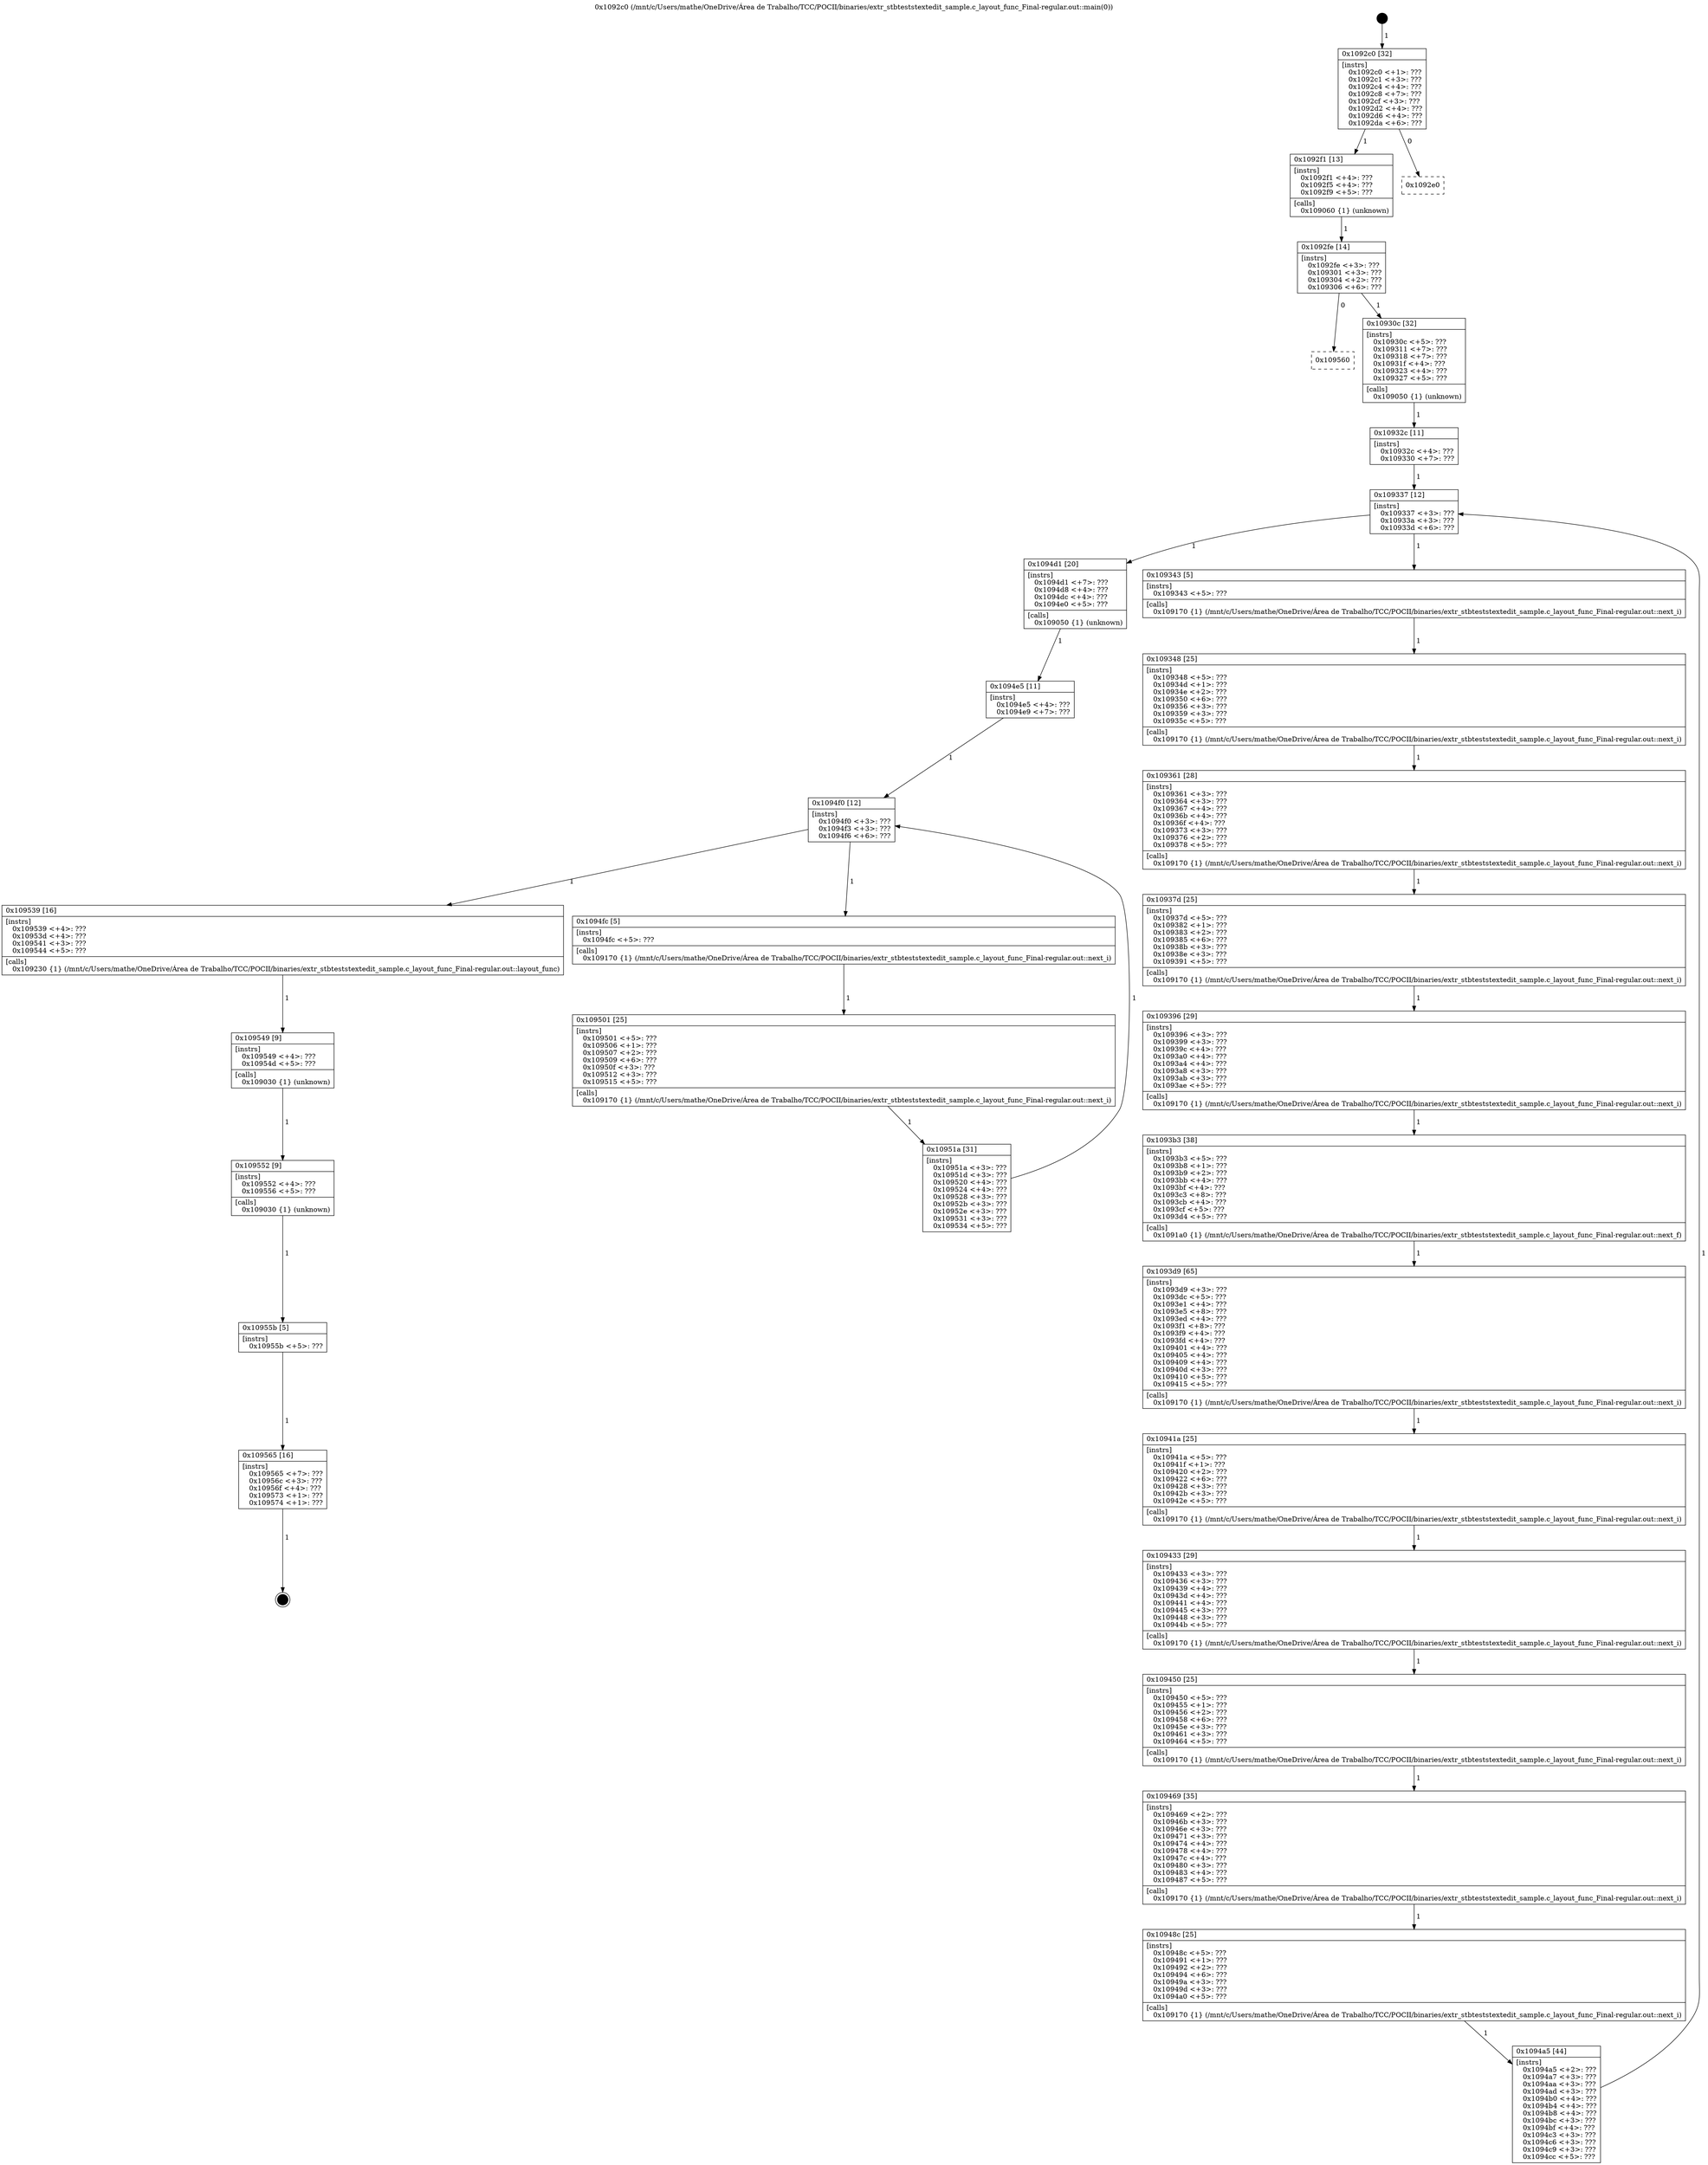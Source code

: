 digraph "0x1092c0" {
  label = "0x1092c0 (/mnt/c/Users/mathe/OneDrive/Área de Trabalho/TCC/POCII/binaries/extr_stbteststextedit_sample.c_layout_func_Final-regular.out::main(0))"
  labelloc = "t"
  node[shape=record]

  Entry [label="",width=0.3,height=0.3,shape=circle,fillcolor=black,style=filled]
  "0x1092c0" [label="{
     0x1092c0 [32]\l
     | [instrs]\l
     &nbsp;&nbsp;0x1092c0 \<+1\>: ???\l
     &nbsp;&nbsp;0x1092c1 \<+3\>: ???\l
     &nbsp;&nbsp;0x1092c4 \<+4\>: ???\l
     &nbsp;&nbsp;0x1092c8 \<+7\>: ???\l
     &nbsp;&nbsp;0x1092cf \<+3\>: ???\l
     &nbsp;&nbsp;0x1092d2 \<+4\>: ???\l
     &nbsp;&nbsp;0x1092d6 \<+4\>: ???\l
     &nbsp;&nbsp;0x1092da \<+6\>: ???\l
  }"]
  "0x1092f1" [label="{
     0x1092f1 [13]\l
     | [instrs]\l
     &nbsp;&nbsp;0x1092f1 \<+4\>: ???\l
     &nbsp;&nbsp;0x1092f5 \<+4\>: ???\l
     &nbsp;&nbsp;0x1092f9 \<+5\>: ???\l
     | [calls]\l
     &nbsp;&nbsp;0x109060 \{1\} (unknown)\l
  }"]
  "0x1092e0" [label="{
     0x1092e0\l
  }", style=dashed]
  "0x1092fe" [label="{
     0x1092fe [14]\l
     | [instrs]\l
     &nbsp;&nbsp;0x1092fe \<+3\>: ???\l
     &nbsp;&nbsp;0x109301 \<+3\>: ???\l
     &nbsp;&nbsp;0x109304 \<+2\>: ???\l
     &nbsp;&nbsp;0x109306 \<+6\>: ???\l
  }"]
  "0x109560" [label="{
     0x109560\l
  }", style=dashed]
  "0x10930c" [label="{
     0x10930c [32]\l
     | [instrs]\l
     &nbsp;&nbsp;0x10930c \<+5\>: ???\l
     &nbsp;&nbsp;0x109311 \<+7\>: ???\l
     &nbsp;&nbsp;0x109318 \<+7\>: ???\l
     &nbsp;&nbsp;0x10931f \<+4\>: ???\l
     &nbsp;&nbsp;0x109323 \<+4\>: ???\l
     &nbsp;&nbsp;0x109327 \<+5\>: ???\l
     | [calls]\l
     &nbsp;&nbsp;0x109050 \{1\} (unknown)\l
  }"]
  Exit [label="",width=0.3,height=0.3,shape=circle,fillcolor=black,style=filled,peripheries=2]
  "0x109337" [label="{
     0x109337 [12]\l
     | [instrs]\l
     &nbsp;&nbsp;0x109337 \<+3\>: ???\l
     &nbsp;&nbsp;0x10933a \<+3\>: ???\l
     &nbsp;&nbsp;0x10933d \<+6\>: ???\l
  }"]
  "0x1094d1" [label="{
     0x1094d1 [20]\l
     | [instrs]\l
     &nbsp;&nbsp;0x1094d1 \<+7\>: ???\l
     &nbsp;&nbsp;0x1094d8 \<+4\>: ???\l
     &nbsp;&nbsp;0x1094dc \<+4\>: ???\l
     &nbsp;&nbsp;0x1094e0 \<+5\>: ???\l
     | [calls]\l
     &nbsp;&nbsp;0x109050 \{1\} (unknown)\l
  }"]
  "0x109343" [label="{
     0x109343 [5]\l
     | [instrs]\l
     &nbsp;&nbsp;0x109343 \<+5\>: ???\l
     | [calls]\l
     &nbsp;&nbsp;0x109170 \{1\} (/mnt/c/Users/mathe/OneDrive/Área de Trabalho/TCC/POCII/binaries/extr_stbteststextedit_sample.c_layout_func_Final-regular.out::next_i)\l
  }"]
  "0x109348" [label="{
     0x109348 [25]\l
     | [instrs]\l
     &nbsp;&nbsp;0x109348 \<+5\>: ???\l
     &nbsp;&nbsp;0x10934d \<+1\>: ???\l
     &nbsp;&nbsp;0x10934e \<+2\>: ???\l
     &nbsp;&nbsp;0x109350 \<+6\>: ???\l
     &nbsp;&nbsp;0x109356 \<+3\>: ???\l
     &nbsp;&nbsp;0x109359 \<+3\>: ???\l
     &nbsp;&nbsp;0x10935c \<+5\>: ???\l
     | [calls]\l
     &nbsp;&nbsp;0x109170 \{1\} (/mnt/c/Users/mathe/OneDrive/Área de Trabalho/TCC/POCII/binaries/extr_stbteststextedit_sample.c_layout_func_Final-regular.out::next_i)\l
  }"]
  "0x109361" [label="{
     0x109361 [28]\l
     | [instrs]\l
     &nbsp;&nbsp;0x109361 \<+3\>: ???\l
     &nbsp;&nbsp;0x109364 \<+3\>: ???\l
     &nbsp;&nbsp;0x109367 \<+4\>: ???\l
     &nbsp;&nbsp;0x10936b \<+4\>: ???\l
     &nbsp;&nbsp;0x10936f \<+4\>: ???\l
     &nbsp;&nbsp;0x109373 \<+3\>: ???\l
     &nbsp;&nbsp;0x109376 \<+2\>: ???\l
     &nbsp;&nbsp;0x109378 \<+5\>: ???\l
     | [calls]\l
     &nbsp;&nbsp;0x109170 \{1\} (/mnt/c/Users/mathe/OneDrive/Área de Trabalho/TCC/POCII/binaries/extr_stbteststextedit_sample.c_layout_func_Final-regular.out::next_i)\l
  }"]
  "0x10937d" [label="{
     0x10937d [25]\l
     | [instrs]\l
     &nbsp;&nbsp;0x10937d \<+5\>: ???\l
     &nbsp;&nbsp;0x109382 \<+1\>: ???\l
     &nbsp;&nbsp;0x109383 \<+2\>: ???\l
     &nbsp;&nbsp;0x109385 \<+6\>: ???\l
     &nbsp;&nbsp;0x10938b \<+3\>: ???\l
     &nbsp;&nbsp;0x10938e \<+3\>: ???\l
     &nbsp;&nbsp;0x109391 \<+5\>: ???\l
     | [calls]\l
     &nbsp;&nbsp;0x109170 \{1\} (/mnt/c/Users/mathe/OneDrive/Área de Trabalho/TCC/POCII/binaries/extr_stbteststextedit_sample.c_layout_func_Final-regular.out::next_i)\l
  }"]
  "0x109396" [label="{
     0x109396 [29]\l
     | [instrs]\l
     &nbsp;&nbsp;0x109396 \<+3\>: ???\l
     &nbsp;&nbsp;0x109399 \<+3\>: ???\l
     &nbsp;&nbsp;0x10939c \<+4\>: ???\l
     &nbsp;&nbsp;0x1093a0 \<+4\>: ???\l
     &nbsp;&nbsp;0x1093a4 \<+4\>: ???\l
     &nbsp;&nbsp;0x1093a8 \<+3\>: ???\l
     &nbsp;&nbsp;0x1093ab \<+3\>: ???\l
     &nbsp;&nbsp;0x1093ae \<+5\>: ???\l
     | [calls]\l
     &nbsp;&nbsp;0x109170 \{1\} (/mnt/c/Users/mathe/OneDrive/Área de Trabalho/TCC/POCII/binaries/extr_stbteststextedit_sample.c_layout_func_Final-regular.out::next_i)\l
  }"]
  "0x1093b3" [label="{
     0x1093b3 [38]\l
     | [instrs]\l
     &nbsp;&nbsp;0x1093b3 \<+5\>: ???\l
     &nbsp;&nbsp;0x1093b8 \<+1\>: ???\l
     &nbsp;&nbsp;0x1093b9 \<+2\>: ???\l
     &nbsp;&nbsp;0x1093bb \<+4\>: ???\l
     &nbsp;&nbsp;0x1093bf \<+4\>: ???\l
     &nbsp;&nbsp;0x1093c3 \<+8\>: ???\l
     &nbsp;&nbsp;0x1093cb \<+4\>: ???\l
     &nbsp;&nbsp;0x1093cf \<+5\>: ???\l
     &nbsp;&nbsp;0x1093d4 \<+5\>: ???\l
     | [calls]\l
     &nbsp;&nbsp;0x1091a0 \{1\} (/mnt/c/Users/mathe/OneDrive/Área de Trabalho/TCC/POCII/binaries/extr_stbteststextedit_sample.c_layout_func_Final-regular.out::next_f)\l
  }"]
  "0x1093d9" [label="{
     0x1093d9 [65]\l
     | [instrs]\l
     &nbsp;&nbsp;0x1093d9 \<+3\>: ???\l
     &nbsp;&nbsp;0x1093dc \<+5\>: ???\l
     &nbsp;&nbsp;0x1093e1 \<+4\>: ???\l
     &nbsp;&nbsp;0x1093e5 \<+8\>: ???\l
     &nbsp;&nbsp;0x1093ed \<+4\>: ???\l
     &nbsp;&nbsp;0x1093f1 \<+8\>: ???\l
     &nbsp;&nbsp;0x1093f9 \<+4\>: ???\l
     &nbsp;&nbsp;0x1093fd \<+4\>: ???\l
     &nbsp;&nbsp;0x109401 \<+4\>: ???\l
     &nbsp;&nbsp;0x109405 \<+4\>: ???\l
     &nbsp;&nbsp;0x109409 \<+4\>: ???\l
     &nbsp;&nbsp;0x10940d \<+3\>: ???\l
     &nbsp;&nbsp;0x109410 \<+5\>: ???\l
     &nbsp;&nbsp;0x109415 \<+5\>: ???\l
     | [calls]\l
     &nbsp;&nbsp;0x109170 \{1\} (/mnt/c/Users/mathe/OneDrive/Área de Trabalho/TCC/POCII/binaries/extr_stbteststextedit_sample.c_layout_func_Final-regular.out::next_i)\l
  }"]
  "0x10941a" [label="{
     0x10941a [25]\l
     | [instrs]\l
     &nbsp;&nbsp;0x10941a \<+5\>: ???\l
     &nbsp;&nbsp;0x10941f \<+1\>: ???\l
     &nbsp;&nbsp;0x109420 \<+2\>: ???\l
     &nbsp;&nbsp;0x109422 \<+6\>: ???\l
     &nbsp;&nbsp;0x109428 \<+3\>: ???\l
     &nbsp;&nbsp;0x10942b \<+3\>: ???\l
     &nbsp;&nbsp;0x10942e \<+5\>: ???\l
     | [calls]\l
     &nbsp;&nbsp;0x109170 \{1\} (/mnt/c/Users/mathe/OneDrive/Área de Trabalho/TCC/POCII/binaries/extr_stbteststextedit_sample.c_layout_func_Final-regular.out::next_i)\l
  }"]
  "0x109433" [label="{
     0x109433 [29]\l
     | [instrs]\l
     &nbsp;&nbsp;0x109433 \<+3\>: ???\l
     &nbsp;&nbsp;0x109436 \<+3\>: ???\l
     &nbsp;&nbsp;0x109439 \<+4\>: ???\l
     &nbsp;&nbsp;0x10943d \<+4\>: ???\l
     &nbsp;&nbsp;0x109441 \<+4\>: ???\l
     &nbsp;&nbsp;0x109445 \<+3\>: ???\l
     &nbsp;&nbsp;0x109448 \<+3\>: ???\l
     &nbsp;&nbsp;0x10944b \<+5\>: ???\l
     | [calls]\l
     &nbsp;&nbsp;0x109170 \{1\} (/mnt/c/Users/mathe/OneDrive/Área de Trabalho/TCC/POCII/binaries/extr_stbteststextedit_sample.c_layout_func_Final-regular.out::next_i)\l
  }"]
  "0x109450" [label="{
     0x109450 [25]\l
     | [instrs]\l
     &nbsp;&nbsp;0x109450 \<+5\>: ???\l
     &nbsp;&nbsp;0x109455 \<+1\>: ???\l
     &nbsp;&nbsp;0x109456 \<+2\>: ???\l
     &nbsp;&nbsp;0x109458 \<+6\>: ???\l
     &nbsp;&nbsp;0x10945e \<+3\>: ???\l
     &nbsp;&nbsp;0x109461 \<+3\>: ???\l
     &nbsp;&nbsp;0x109464 \<+5\>: ???\l
     | [calls]\l
     &nbsp;&nbsp;0x109170 \{1\} (/mnt/c/Users/mathe/OneDrive/Área de Trabalho/TCC/POCII/binaries/extr_stbteststextedit_sample.c_layout_func_Final-regular.out::next_i)\l
  }"]
  "0x109469" [label="{
     0x109469 [35]\l
     | [instrs]\l
     &nbsp;&nbsp;0x109469 \<+2\>: ???\l
     &nbsp;&nbsp;0x10946b \<+3\>: ???\l
     &nbsp;&nbsp;0x10946e \<+3\>: ???\l
     &nbsp;&nbsp;0x109471 \<+3\>: ???\l
     &nbsp;&nbsp;0x109474 \<+4\>: ???\l
     &nbsp;&nbsp;0x109478 \<+4\>: ???\l
     &nbsp;&nbsp;0x10947c \<+4\>: ???\l
     &nbsp;&nbsp;0x109480 \<+3\>: ???\l
     &nbsp;&nbsp;0x109483 \<+4\>: ???\l
     &nbsp;&nbsp;0x109487 \<+5\>: ???\l
     | [calls]\l
     &nbsp;&nbsp;0x109170 \{1\} (/mnt/c/Users/mathe/OneDrive/Área de Trabalho/TCC/POCII/binaries/extr_stbteststextedit_sample.c_layout_func_Final-regular.out::next_i)\l
  }"]
  "0x10948c" [label="{
     0x10948c [25]\l
     | [instrs]\l
     &nbsp;&nbsp;0x10948c \<+5\>: ???\l
     &nbsp;&nbsp;0x109491 \<+1\>: ???\l
     &nbsp;&nbsp;0x109492 \<+2\>: ???\l
     &nbsp;&nbsp;0x109494 \<+6\>: ???\l
     &nbsp;&nbsp;0x10949a \<+3\>: ???\l
     &nbsp;&nbsp;0x10949d \<+3\>: ???\l
     &nbsp;&nbsp;0x1094a0 \<+5\>: ???\l
     | [calls]\l
     &nbsp;&nbsp;0x109170 \{1\} (/mnt/c/Users/mathe/OneDrive/Área de Trabalho/TCC/POCII/binaries/extr_stbteststextedit_sample.c_layout_func_Final-regular.out::next_i)\l
  }"]
  "0x1094a5" [label="{
     0x1094a5 [44]\l
     | [instrs]\l
     &nbsp;&nbsp;0x1094a5 \<+2\>: ???\l
     &nbsp;&nbsp;0x1094a7 \<+3\>: ???\l
     &nbsp;&nbsp;0x1094aa \<+3\>: ???\l
     &nbsp;&nbsp;0x1094ad \<+3\>: ???\l
     &nbsp;&nbsp;0x1094b0 \<+4\>: ???\l
     &nbsp;&nbsp;0x1094b4 \<+4\>: ???\l
     &nbsp;&nbsp;0x1094b8 \<+4\>: ???\l
     &nbsp;&nbsp;0x1094bc \<+3\>: ???\l
     &nbsp;&nbsp;0x1094bf \<+4\>: ???\l
     &nbsp;&nbsp;0x1094c3 \<+3\>: ???\l
     &nbsp;&nbsp;0x1094c6 \<+3\>: ???\l
     &nbsp;&nbsp;0x1094c9 \<+3\>: ???\l
     &nbsp;&nbsp;0x1094cc \<+5\>: ???\l
  }"]
  "0x10932c" [label="{
     0x10932c [11]\l
     | [instrs]\l
     &nbsp;&nbsp;0x10932c \<+4\>: ???\l
     &nbsp;&nbsp;0x109330 \<+7\>: ???\l
  }"]
  "0x1094f0" [label="{
     0x1094f0 [12]\l
     | [instrs]\l
     &nbsp;&nbsp;0x1094f0 \<+3\>: ???\l
     &nbsp;&nbsp;0x1094f3 \<+3\>: ???\l
     &nbsp;&nbsp;0x1094f6 \<+6\>: ???\l
  }"]
  "0x109539" [label="{
     0x109539 [16]\l
     | [instrs]\l
     &nbsp;&nbsp;0x109539 \<+4\>: ???\l
     &nbsp;&nbsp;0x10953d \<+4\>: ???\l
     &nbsp;&nbsp;0x109541 \<+3\>: ???\l
     &nbsp;&nbsp;0x109544 \<+5\>: ???\l
     | [calls]\l
     &nbsp;&nbsp;0x109230 \{1\} (/mnt/c/Users/mathe/OneDrive/Área de Trabalho/TCC/POCII/binaries/extr_stbteststextedit_sample.c_layout_func_Final-regular.out::layout_func)\l
  }"]
  "0x1094fc" [label="{
     0x1094fc [5]\l
     | [instrs]\l
     &nbsp;&nbsp;0x1094fc \<+5\>: ???\l
     | [calls]\l
     &nbsp;&nbsp;0x109170 \{1\} (/mnt/c/Users/mathe/OneDrive/Área de Trabalho/TCC/POCII/binaries/extr_stbteststextedit_sample.c_layout_func_Final-regular.out::next_i)\l
  }"]
  "0x109501" [label="{
     0x109501 [25]\l
     | [instrs]\l
     &nbsp;&nbsp;0x109501 \<+5\>: ???\l
     &nbsp;&nbsp;0x109506 \<+1\>: ???\l
     &nbsp;&nbsp;0x109507 \<+2\>: ???\l
     &nbsp;&nbsp;0x109509 \<+6\>: ???\l
     &nbsp;&nbsp;0x10950f \<+3\>: ???\l
     &nbsp;&nbsp;0x109512 \<+3\>: ???\l
     &nbsp;&nbsp;0x109515 \<+5\>: ???\l
     | [calls]\l
     &nbsp;&nbsp;0x109170 \{1\} (/mnt/c/Users/mathe/OneDrive/Área de Trabalho/TCC/POCII/binaries/extr_stbteststextedit_sample.c_layout_func_Final-regular.out::next_i)\l
  }"]
  "0x10951a" [label="{
     0x10951a [31]\l
     | [instrs]\l
     &nbsp;&nbsp;0x10951a \<+3\>: ???\l
     &nbsp;&nbsp;0x10951d \<+3\>: ???\l
     &nbsp;&nbsp;0x109520 \<+4\>: ???\l
     &nbsp;&nbsp;0x109524 \<+4\>: ???\l
     &nbsp;&nbsp;0x109528 \<+3\>: ???\l
     &nbsp;&nbsp;0x10952b \<+3\>: ???\l
     &nbsp;&nbsp;0x10952e \<+3\>: ???\l
     &nbsp;&nbsp;0x109531 \<+3\>: ???\l
     &nbsp;&nbsp;0x109534 \<+5\>: ???\l
  }"]
  "0x1094e5" [label="{
     0x1094e5 [11]\l
     | [instrs]\l
     &nbsp;&nbsp;0x1094e5 \<+4\>: ???\l
     &nbsp;&nbsp;0x1094e9 \<+7\>: ???\l
  }"]
  "0x109549" [label="{
     0x109549 [9]\l
     | [instrs]\l
     &nbsp;&nbsp;0x109549 \<+4\>: ???\l
     &nbsp;&nbsp;0x10954d \<+5\>: ???\l
     | [calls]\l
     &nbsp;&nbsp;0x109030 \{1\} (unknown)\l
  }"]
  "0x109552" [label="{
     0x109552 [9]\l
     | [instrs]\l
     &nbsp;&nbsp;0x109552 \<+4\>: ???\l
     &nbsp;&nbsp;0x109556 \<+5\>: ???\l
     | [calls]\l
     &nbsp;&nbsp;0x109030 \{1\} (unknown)\l
  }"]
  "0x10955b" [label="{
     0x10955b [5]\l
     | [instrs]\l
     &nbsp;&nbsp;0x10955b \<+5\>: ???\l
  }"]
  "0x109565" [label="{
     0x109565 [16]\l
     | [instrs]\l
     &nbsp;&nbsp;0x109565 \<+7\>: ???\l
     &nbsp;&nbsp;0x10956c \<+3\>: ???\l
     &nbsp;&nbsp;0x10956f \<+4\>: ???\l
     &nbsp;&nbsp;0x109573 \<+1\>: ???\l
     &nbsp;&nbsp;0x109574 \<+1\>: ???\l
  }"]
  Entry -> "0x1092c0" [label=" 1"]
  "0x1092c0" -> "0x1092f1" [label=" 1"]
  "0x1092c0" -> "0x1092e0" [label=" 0"]
  "0x1092f1" -> "0x1092fe" [label=" 1"]
  "0x1092fe" -> "0x109560" [label=" 0"]
  "0x1092fe" -> "0x10930c" [label=" 1"]
  "0x109565" -> Exit [label=" 1"]
  "0x10930c" -> "0x10932c" [label=" 1"]
  "0x109337" -> "0x1094d1" [label=" 1"]
  "0x109337" -> "0x109343" [label=" 1"]
  "0x109343" -> "0x109348" [label=" 1"]
  "0x109348" -> "0x109361" [label=" 1"]
  "0x109361" -> "0x10937d" [label=" 1"]
  "0x10937d" -> "0x109396" [label=" 1"]
  "0x109396" -> "0x1093b3" [label=" 1"]
  "0x1093b3" -> "0x1093d9" [label=" 1"]
  "0x1093d9" -> "0x10941a" [label=" 1"]
  "0x10941a" -> "0x109433" [label=" 1"]
  "0x109433" -> "0x109450" [label=" 1"]
  "0x109450" -> "0x109469" [label=" 1"]
  "0x109469" -> "0x10948c" [label=" 1"]
  "0x10948c" -> "0x1094a5" [label=" 1"]
  "0x10932c" -> "0x109337" [label=" 1"]
  "0x1094a5" -> "0x109337" [label=" 1"]
  "0x1094d1" -> "0x1094e5" [label=" 1"]
  "0x1094f0" -> "0x109539" [label=" 1"]
  "0x1094f0" -> "0x1094fc" [label=" 1"]
  "0x1094fc" -> "0x109501" [label=" 1"]
  "0x109501" -> "0x10951a" [label=" 1"]
  "0x1094e5" -> "0x1094f0" [label=" 1"]
  "0x10951a" -> "0x1094f0" [label=" 1"]
  "0x109539" -> "0x109549" [label=" 1"]
  "0x109549" -> "0x109552" [label=" 1"]
  "0x109552" -> "0x10955b" [label=" 1"]
  "0x10955b" -> "0x109565" [label=" 1"]
}
